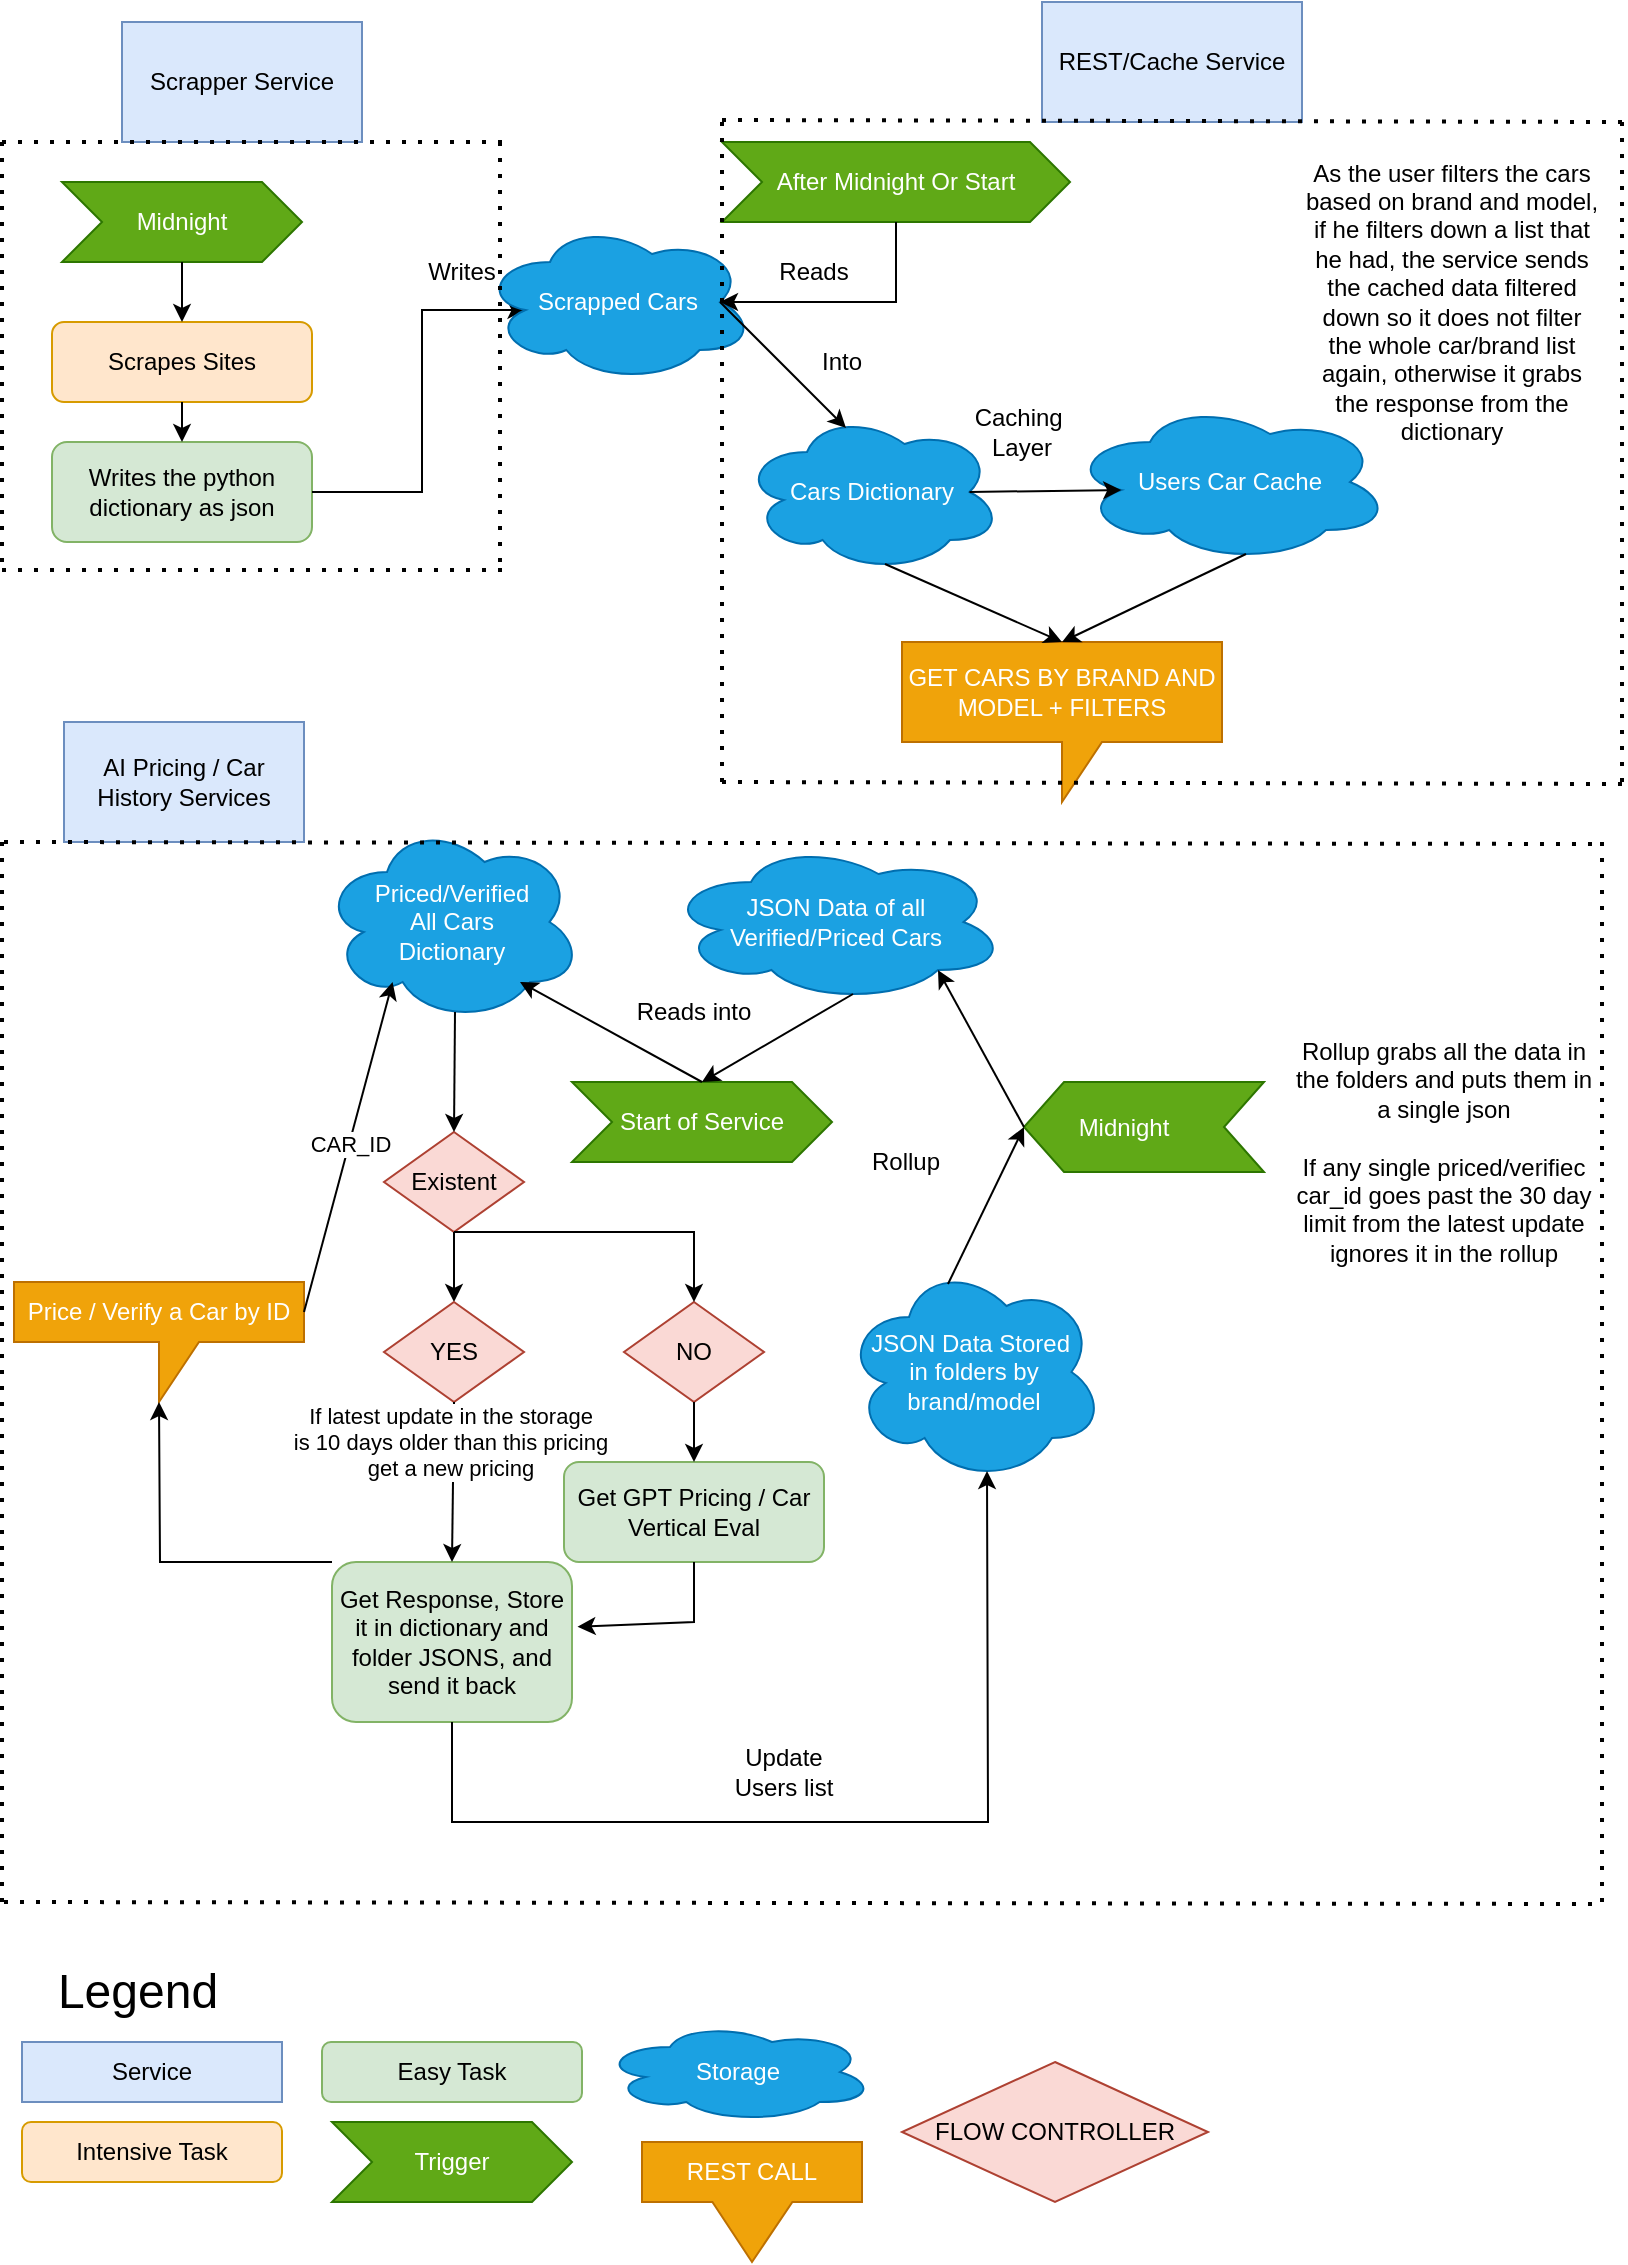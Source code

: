 <mxfile version="21.6.6" type="device">
  <diagram id="C5RBs43oDa-KdzZeNtuy" name="Page-1">
    <mxGraphModel dx="1050" dy="542" grid="1" gridSize="10" guides="1" tooltips="1" connect="1" arrows="1" fold="1" page="1" pageScale="1" pageWidth="827" pageHeight="1169" math="0" shadow="0">
      <root>
        <mxCell id="WIyWlLk6GJQsqaUBKTNV-0" />
        <mxCell id="WIyWlLk6GJQsqaUBKTNV-1" parent="WIyWlLk6GJQsqaUBKTNV-0" />
        <mxCell id="ZK7Wu08wTUD1ouKuM5rG-0" value="Scrapper Service" style="rounded=0;whiteSpace=wrap;html=1;fillColor=#dae8fc;strokeColor=#6c8ebf;" vertex="1" parent="WIyWlLk6GJQsqaUBKTNV-1">
          <mxGeometry x="70" y="20" width="120" height="60" as="geometry" />
        </mxCell>
        <mxCell id="ZK7Wu08wTUD1ouKuM5rG-2" value="Midnight" style="shape=step;perimeter=stepPerimeter;whiteSpace=wrap;html=1;fixedSize=1;fillColor=#60a917;strokeColor=#2D7600;fontColor=#ffffff;" vertex="1" parent="WIyWlLk6GJQsqaUBKTNV-1">
          <mxGeometry x="40" y="100" width="120" height="40" as="geometry" />
        </mxCell>
        <mxCell id="ZK7Wu08wTUD1ouKuM5rG-5" value="Scrapes Sites" style="rounded=1;whiteSpace=wrap;html=1;fillColor=#ffe6cc;strokeColor=#d79b00;" vertex="1" parent="WIyWlLk6GJQsqaUBKTNV-1">
          <mxGeometry x="35" y="170" width="130" height="40" as="geometry" />
        </mxCell>
        <mxCell id="ZK7Wu08wTUD1ouKuM5rG-6" value="" style="endArrow=classic;html=1;rounded=0;exitX=0.5;exitY=1;exitDx=0;exitDy=0;entryX=0.5;entryY=0;entryDx=0;entryDy=0;" edge="1" parent="WIyWlLk6GJQsqaUBKTNV-1" source="ZK7Wu08wTUD1ouKuM5rG-2" target="ZK7Wu08wTUD1ouKuM5rG-5">
          <mxGeometry width="50" height="50" relative="1" as="geometry">
            <mxPoint x="390" y="310" as="sourcePoint" />
            <mxPoint x="440" y="260" as="targetPoint" />
          </mxGeometry>
        </mxCell>
        <mxCell id="ZK7Wu08wTUD1ouKuM5rG-7" value="Writes the python dictionary as json" style="rounded=1;whiteSpace=wrap;html=1;fillColor=#d5e8d4;strokeColor=#82b366;" vertex="1" parent="WIyWlLk6GJQsqaUBKTNV-1">
          <mxGeometry x="35" y="230" width="130" height="50" as="geometry" />
        </mxCell>
        <mxCell id="ZK7Wu08wTUD1ouKuM5rG-8" value="" style="endArrow=classic;html=1;rounded=0;exitX=0.5;exitY=1;exitDx=0;exitDy=0;entryX=0.5;entryY=0;entryDx=0;entryDy=0;" edge="1" parent="WIyWlLk6GJQsqaUBKTNV-1" source="ZK7Wu08wTUD1ouKuM5rG-5" target="ZK7Wu08wTUD1ouKuM5rG-7">
          <mxGeometry width="50" height="50" relative="1" as="geometry">
            <mxPoint x="390" y="310" as="sourcePoint" />
            <mxPoint x="440" y="260" as="targetPoint" />
          </mxGeometry>
        </mxCell>
        <mxCell id="ZK7Wu08wTUD1ouKuM5rG-9" value="" style="endArrow=classic;html=1;rounded=0;exitX=1;exitY=0.5;exitDx=0;exitDy=0;entryX=0.16;entryY=0.55;entryDx=0;entryDy=0;entryPerimeter=0;" edge="1" parent="WIyWlLk6GJQsqaUBKTNV-1" source="ZK7Wu08wTUD1ouKuM5rG-7" target="ZK7Wu08wTUD1ouKuM5rG-10">
          <mxGeometry width="50" height="50" relative="1" as="geometry">
            <mxPoint x="390" y="310" as="sourcePoint" />
            <mxPoint x="300" y="40" as="targetPoint" />
            <Array as="points">
              <mxPoint x="220" y="255" />
              <mxPoint x="220" y="164" />
            </Array>
          </mxGeometry>
        </mxCell>
        <mxCell id="ZK7Wu08wTUD1ouKuM5rG-10" value="Scrapped Cars" style="ellipse;shape=cloud;whiteSpace=wrap;html=1;fillColor=#1ba1e2;fontColor=#ffffff;strokeColor=#006EAF;" vertex="1" parent="WIyWlLk6GJQsqaUBKTNV-1">
          <mxGeometry x="250" y="120" width="136" height="80" as="geometry" />
        </mxCell>
        <mxCell id="ZK7Wu08wTUD1ouKuM5rG-11" value="REST/Cache Service" style="rounded=0;whiteSpace=wrap;html=1;fillColor=#dae8fc;strokeColor=#6c8ebf;" vertex="1" parent="WIyWlLk6GJQsqaUBKTNV-1">
          <mxGeometry x="530" y="10" width="130" height="60" as="geometry" />
        </mxCell>
        <mxCell id="ZK7Wu08wTUD1ouKuM5rG-12" value="After Midnight Or Start" style="shape=step;perimeter=stepPerimeter;whiteSpace=wrap;html=1;fixedSize=1;fillColor=#60a917;strokeColor=#2D7600;fontColor=#ffffff;" vertex="1" parent="WIyWlLk6GJQsqaUBKTNV-1">
          <mxGeometry x="370" y="80" width="174" height="40" as="geometry" />
        </mxCell>
        <mxCell id="ZK7Wu08wTUD1ouKuM5rG-13" value="" style="endArrow=classic;html=1;rounded=0;exitX=0.5;exitY=1;exitDx=0;exitDy=0;entryX=0.875;entryY=0.5;entryDx=0;entryDy=0;entryPerimeter=0;" edge="1" parent="WIyWlLk6GJQsqaUBKTNV-1" source="ZK7Wu08wTUD1ouKuM5rG-12" target="ZK7Wu08wTUD1ouKuM5rG-10">
          <mxGeometry width="50" height="50" relative="1" as="geometry">
            <mxPoint x="390" y="310" as="sourcePoint" />
            <mxPoint x="458" y="200" as="targetPoint" />
            <Array as="points">
              <mxPoint x="457" y="160" />
            </Array>
          </mxGeometry>
        </mxCell>
        <mxCell id="ZK7Wu08wTUD1ouKuM5rG-14" value="Reads" style="text;html=1;strokeColor=none;fillColor=none;align=center;verticalAlign=middle;whiteSpace=wrap;rounded=0;" vertex="1" parent="WIyWlLk6GJQsqaUBKTNV-1">
          <mxGeometry x="386" y="130" width="60" height="30" as="geometry" />
        </mxCell>
        <mxCell id="ZK7Wu08wTUD1ouKuM5rG-15" value="Writes" style="text;html=1;strokeColor=none;fillColor=none;align=center;verticalAlign=middle;whiteSpace=wrap;rounded=0;" vertex="1" parent="WIyWlLk6GJQsqaUBKTNV-1">
          <mxGeometry x="210" y="130" width="60" height="30" as="geometry" />
        </mxCell>
        <mxCell id="ZK7Wu08wTUD1ouKuM5rG-16" value="Users Car Cache" style="ellipse;shape=cloud;whiteSpace=wrap;html=1;fillColor=#1ba1e2;fontColor=#ffffff;strokeColor=#006EAF;" vertex="1" parent="WIyWlLk6GJQsqaUBKTNV-1">
          <mxGeometry x="544" y="210" width="160" height="80" as="geometry" />
        </mxCell>
        <mxCell id="ZK7Wu08wTUD1ouKuM5rG-17" value="Cars Dictionary" style="ellipse;shape=cloud;whiteSpace=wrap;html=1;fillColor=#1ba1e2;fontColor=#ffffff;strokeColor=#006EAF;" vertex="1" parent="WIyWlLk6GJQsqaUBKTNV-1">
          <mxGeometry x="380" y="215" width="130" height="80" as="geometry" />
        </mxCell>
        <mxCell id="ZK7Wu08wTUD1ouKuM5rG-18" value="" style="endArrow=classic;html=1;rounded=0;exitX=0.875;exitY=0.5;exitDx=0;exitDy=0;exitPerimeter=0;entryX=0.4;entryY=0.1;entryDx=0;entryDy=0;entryPerimeter=0;" edge="1" parent="WIyWlLk6GJQsqaUBKTNV-1" source="ZK7Wu08wTUD1ouKuM5rG-10" target="ZK7Wu08wTUD1ouKuM5rG-17">
          <mxGeometry width="50" height="50" relative="1" as="geometry">
            <mxPoint x="390" y="210" as="sourcePoint" />
            <mxPoint x="440" y="160" as="targetPoint" />
          </mxGeometry>
        </mxCell>
        <mxCell id="ZK7Wu08wTUD1ouKuM5rG-19" value="Into" style="text;html=1;strokeColor=none;fillColor=none;align=center;verticalAlign=middle;whiteSpace=wrap;rounded=0;" vertex="1" parent="WIyWlLk6GJQsqaUBKTNV-1">
          <mxGeometry x="400" y="175" width="60" height="30" as="geometry" />
        </mxCell>
        <mxCell id="ZK7Wu08wTUD1ouKuM5rG-20" value="" style="endArrow=classic;html=1;rounded=0;exitX=0.875;exitY=0.5;exitDx=0;exitDy=0;exitPerimeter=0;entryX=0.16;entryY=0.55;entryDx=0;entryDy=0;entryPerimeter=0;" edge="1" parent="WIyWlLk6GJQsqaUBKTNV-1" source="ZK7Wu08wTUD1ouKuM5rG-17" target="ZK7Wu08wTUD1ouKuM5rG-16">
          <mxGeometry width="50" height="50" relative="1" as="geometry">
            <mxPoint x="390" y="210" as="sourcePoint" />
            <mxPoint x="440" y="160" as="targetPoint" />
          </mxGeometry>
        </mxCell>
        <mxCell id="ZK7Wu08wTUD1ouKuM5rG-21" value="Caching&amp;nbsp;&lt;br&gt;Layer" style="text;html=1;strokeColor=none;fillColor=none;align=center;verticalAlign=middle;whiteSpace=wrap;rounded=0;" vertex="1" parent="WIyWlLk6GJQsqaUBKTNV-1">
          <mxGeometry x="490" y="210" width="60" height="30" as="geometry" />
        </mxCell>
        <mxCell id="ZK7Wu08wTUD1ouKuM5rG-22" value="As the user filters the cars based on brand and model, if he filters down a list that he had, the service sends the cached data filtered down so it does not filter the whole car/brand list again, otherwise it grabs the response from the dictionary" style="text;html=1;strokeColor=none;fillColor=none;align=center;verticalAlign=middle;whiteSpace=wrap;rounded=0;" vertex="1" parent="WIyWlLk6GJQsqaUBKTNV-1">
          <mxGeometry x="660" y="90" width="150" height="140" as="geometry" />
        </mxCell>
        <mxCell id="ZK7Wu08wTUD1ouKuM5rG-23" value="GET CARS BY BRAND AND MODEL + FILTERS" style="shape=callout;whiteSpace=wrap;html=1;perimeter=calloutPerimeter;fillColor=#f0a30a;fontColor=#FFFFFF;strokeColor=#BD7000;" vertex="1" parent="WIyWlLk6GJQsqaUBKTNV-1">
          <mxGeometry x="460" y="330" width="160" height="80" as="geometry" />
        </mxCell>
        <mxCell id="ZK7Wu08wTUD1ouKuM5rG-26" value="" style="endArrow=classic;html=1;rounded=0;exitX=0.55;exitY=0.95;exitDx=0;exitDy=0;exitPerimeter=0;entryX=0.5;entryY=0;entryDx=0;entryDy=0;entryPerimeter=0;" edge="1" parent="WIyWlLk6GJQsqaUBKTNV-1" source="ZK7Wu08wTUD1ouKuM5rG-17" target="ZK7Wu08wTUD1ouKuM5rG-23">
          <mxGeometry width="50" height="50" relative="1" as="geometry">
            <mxPoint x="390" y="410" as="sourcePoint" />
            <mxPoint x="440" y="360" as="targetPoint" />
          </mxGeometry>
        </mxCell>
        <mxCell id="ZK7Wu08wTUD1ouKuM5rG-27" value="" style="endArrow=classic;html=1;rounded=0;exitX=0.55;exitY=0.95;exitDx=0;exitDy=0;exitPerimeter=0;entryX=0.5;entryY=0;entryDx=0;entryDy=0;entryPerimeter=0;" edge="1" parent="WIyWlLk6GJQsqaUBKTNV-1" source="ZK7Wu08wTUD1ouKuM5rG-16" target="ZK7Wu08wTUD1ouKuM5rG-23">
          <mxGeometry width="50" height="50" relative="1" as="geometry">
            <mxPoint x="390" y="410" as="sourcePoint" />
            <mxPoint x="440" y="360" as="targetPoint" />
          </mxGeometry>
        </mxCell>
        <mxCell id="ZK7Wu08wTUD1ouKuM5rG-28" value="Service" style="rounded=0;whiteSpace=wrap;html=1;fillColor=#dae8fc;strokeColor=#6c8ebf;" vertex="1" parent="WIyWlLk6GJQsqaUBKTNV-1">
          <mxGeometry x="20" y="1030" width="130" height="30" as="geometry" />
        </mxCell>
        <mxCell id="ZK7Wu08wTUD1ouKuM5rG-29" value="Intensive Task" style="rounded=1;whiteSpace=wrap;html=1;fillColor=#ffe6cc;strokeColor=#d79b00;" vertex="1" parent="WIyWlLk6GJQsqaUBKTNV-1">
          <mxGeometry x="20" y="1070" width="130" height="30" as="geometry" />
        </mxCell>
        <mxCell id="ZK7Wu08wTUD1ouKuM5rG-30" value="Easy Task" style="rounded=1;whiteSpace=wrap;html=1;fillColor=#d5e8d4;strokeColor=#82b366;" vertex="1" parent="WIyWlLk6GJQsqaUBKTNV-1">
          <mxGeometry x="170" y="1030" width="130" height="30" as="geometry" />
        </mxCell>
        <mxCell id="ZK7Wu08wTUD1ouKuM5rG-31" value="Trigger" style="shape=step;perimeter=stepPerimeter;whiteSpace=wrap;html=1;fixedSize=1;fillColor=#60a917;strokeColor=#2D7600;fontColor=#ffffff;" vertex="1" parent="WIyWlLk6GJQsqaUBKTNV-1">
          <mxGeometry x="175" y="1070" width="120" height="40" as="geometry" />
        </mxCell>
        <mxCell id="ZK7Wu08wTUD1ouKuM5rG-32" value="Storage" style="ellipse;shape=cloud;whiteSpace=wrap;html=1;fillColor=#1ba1e2;fontColor=#ffffff;strokeColor=#006EAF;" vertex="1" parent="WIyWlLk6GJQsqaUBKTNV-1">
          <mxGeometry x="310" y="1020" width="136" height="50" as="geometry" />
        </mxCell>
        <mxCell id="ZK7Wu08wTUD1ouKuM5rG-33" value="REST CALL" style="shape=callout;whiteSpace=wrap;html=1;perimeter=calloutPerimeter;fillColor=#f0a30a;fontColor=#FFFFFF;strokeColor=#BD7000;size=30;position=0.32;position2=0.5;base=40;" vertex="1" parent="WIyWlLk6GJQsqaUBKTNV-1">
          <mxGeometry x="330" y="1080" width="110" height="60" as="geometry" />
        </mxCell>
        <mxCell id="ZK7Wu08wTUD1ouKuM5rG-34" value="Legend" style="text;html=1;strokeColor=none;fillColor=none;align=center;verticalAlign=middle;whiteSpace=wrap;rounded=0;fontSize=24;" vertex="1" parent="WIyWlLk6GJQsqaUBKTNV-1">
          <mxGeometry x="47.5" y="990" width="60" height="30" as="geometry" />
        </mxCell>
        <mxCell id="ZK7Wu08wTUD1ouKuM5rG-35" value="AI Pricing / Car History Services" style="rounded=0;whiteSpace=wrap;html=1;fillColor=#dae8fc;strokeColor=#6c8ebf;" vertex="1" parent="WIyWlLk6GJQsqaUBKTNV-1">
          <mxGeometry x="41" y="370" width="120" height="60" as="geometry" />
        </mxCell>
        <mxCell id="ZK7Wu08wTUD1ouKuM5rG-36" value="Price / Verify a Car by ID" style="shape=callout;whiteSpace=wrap;html=1;perimeter=calloutPerimeter;fillColor=#f0a30a;fontColor=#FFFFFF;strokeColor=#BD7000;" vertex="1" parent="WIyWlLk6GJQsqaUBKTNV-1">
          <mxGeometry x="16" y="650" width="145" height="60" as="geometry" />
        </mxCell>
        <mxCell id="ZK7Wu08wTUD1ouKuM5rG-38" value="Priced/Verified &lt;br&gt;All Cars&lt;br&gt;Dictionary" style="ellipse;shape=cloud;whiteSpace=wrap;html=1;fillColor=#1ba1e2;fontColor=#ffffff;strokeColor=#006EAF;" vertex="1" parent="WIyWlLk6GJQsqaUBKTNV-1">
          <mxGeometry x="170" y="420" width="130" height="100" as="geometry" />
        </mxCell>
        <mxCell id="ZK7Wu08wTUD1ouKuM5rG-39" value="JSON Data Stored&amp;nbsp;&lt;br&gt;in folders by brand/model" style="ellipse;shape=cloud;whiteSpace=wrap;html=1;fillColor=#1ba1e2;fontColor=#ffffff;strokeColor=#006EAF;" vertex="1" parent="WIyWlLk6GJQsqaUBKTNV-1">
          <mxGeometry x="431" y="640" width="130" height="110" as="geometry" />
        </mxCell>
        <mxCell id="ZK7Wu08wTUD1ouKuM5rG-40" value="JSON Data of all&lt;br&gt;Verified/Priced Cars" style="ellipse;shape=cloud;whiteSpace=wrap;html=1;fillColor=#1ba1e2;fontColor=#ffffff;strokeColor=#006EAF;" vertex="1" parent="WIyWlLk6GJQsqaUBKTNV-1">
          <mxGeometry x="342" y="430" width="170" height="80" as="geometry" />
        </mxCell>
        <mxCell id="ZK7Wu08wTUD1ouKuM5rG-41" value="Start of Service" style="shape=step;perimeter=stepPerimeter;whiteSpace=wrap;html=1;fixedSize=1;fillColor=#60a917;strokeColor=#2D7600;fontColor=#ffffff;" vertex="1" parent="WIyWlLk6GJQsqaUBKTNV-1">
          <mxGeometry x="295" y="550" width="130" height="40" as="geometry" />
        </mxCell>
        <mxCell id="ZK7Wu08wTUD1ouKuM5rG-45" value="" style="endArrow=classic;html=1;rounded=0;exitX=0.55;exitY=0.95;exitDx=0;exitDy=0;exitPerimeter=0;entryX=0.5;entryY=0;entryDx=0;entryDy=0;" edge="1" parent="WIyWlLk6GJQsqaUBKTNV-1" source="ZK7Wu08wTUD1ouKuM5rG-40" target="ZK7Wu08wTUD1ouKuM5rG-41">
          <mxGeometry width="50" height="50" relative="1" as="geometry">
            <mxPoint x="401" y="450" as="sourcePoint" />
            <mxPoint x="321" y="530" as="targetPoint" />
          </mxGeometry>
        </mxCell>
        <mxCell id="ZK7Wu08wTUD1ouKuM5rG-46" value="" style="endArrow=classic;html=1;rounded=0;entryX=0.8;entryY=0.8;entryDx=0;entryDy=0;entryPerimeter=0;exitX=0.5;exitY=0;exitDx=0;exitDy=0;" edge="1" parent="WIyWlLk6GJQsqaUBKTNV-1" source="ZK7Wu08wTUD1ouKuM5rG-41">
          <mxGeometry width="50" height="50" relative="1" as="geometry">
            <mxPoint x="321" y="550" as="sourcePoint" />
            <mxPoint x="269" y="500" as="targetPoint" />
          </mxGeometry>
        </mxCell>
        <mxCell id="ZK7Wu08wTUD1ouKuM5rG-47" value="Reads into" style="text;html=1;strokeColor=none;fillColor=none;align=center;verticalAlign=middle;whiteSpace=wrap;rounded=0;" vertex="1" parent="WIyWlLk6GJQsqaUBKTNV-1">
          <mxGeometry x="326" y="500" width="60" height="30" as="geometry" />
        </mxCell>
        <mxCell id="ZK7Wu08wTUD1ouKuM5rG-48" value="Existent" style="rhombus;whiteSpace=wrap;html=1;fillColor=#fad9d5;strokeColor=#ae4132;" vertex="1" parent="WIyWlLk6GJQsqaUBKTNV-1">
          <mxGeometry x="201" y="575" width="70" height="50" as="geometry" />
        </mxCell>
        <mxCell id="ZK7Wu08wTUD1ouKuM5rG-49" value="" style="endArrow=classic;html=1;rounded=0;exitX=0;exitY=0;exitDx=145;exitDy=15;exitPerimeter=0;entryX=0.31;entryY=0.8;entryDx=0;entryDy=0;entryPerimeter=0;" edge="1" parent="WIyWlLk6GJQsqaUBKTNV-1" source="ZK7Wu08wTUD1ouKuM5rG-36">
          <mxGeometry width="50" height="50" relative="1" as="geometry">
            <mxPoint x="401" y="670" as="sourcePoint" />
            <mxPoint x="205.3" y="500" as="targetPoint" />
          </mxGeometry>
        </mxCell>
        <mxCell id="ZK7Wu08wTUD1ouKuM5rG-50" value="CAR_ID" style="edgeLabel;html=1;align=center;verticalAlign=middle;resizable=0;points=[];" vertex="1" connectable="0" parent="ZK7Wu08wTUD1ouKuM5rG-49">
          <mxGeometry x="0.027" relative="1" as="geometry">
            <mxPoint as="offset" />
          </mxGeometry>
        </mxCell>
        <mxCell id="ZK7Wu08wTUD1ouKuM5rG-51" value="" style="endArrow=classic;html=1;rounded=0;exitX=0.55;exitY=0.95;exitDx=0;exitDy=0;exitPerimeter=0;entryX=0.5;entryY=0;entryDx=0;entryDy=0;" edge="1" parent="WIyWlLk6GJQsqaUBKTNV-1" target="ZK7Wu08wTUD1ouKuM5rG-48">
          <mxGeometry width="50" height="50" relative="1" as="geometry">
            <mxPoint x="236.5" y="515" as="sourcePoint" />
            <mxPoint x="451" y="420" as="targetPoint" />
          </mxGeometry>
        </mxCell>
        <mxCell id="ZK7Wu08wTUD1ouKuM5rG-53" value="FLOW CONTROLLER" style="rhombus;whiteSpace=wrap;html=1;fillColor=#fad9d5;strokeColor=#ae4132;" vertex="1" parent="WIyWlLk6GJQsqaUBKTNV-1">
          <mxGeometry x="460" y="1040" width="153" height="70" as="geometry" />
        </mxCell>
        <mxCell id="ZK7Wu08wTUD1ouKuM5rG-55" value="" style="endArrow=classic;html=1;rounded=0;exitX=0.5;exitY=1;exitDx=0;exitDy=0;entryX=0.5;entryY=0;entryDx=0;entryDy=0;" edge="1" parent="WIyWlLk6GJQsqaUBKTNV-1" source="ZK7Wu08wTUD1ouKuM5rG-48" target="ZK7Wu08wTUD1ouKuM5rG-56">
          <mxGeometry width="50" height="50" relative="1" as="geometry">
            <mxPoint x="401" y="650" as="sourcePoint" />
            <mxPoint x="201" y="700" as="targetPoint" />
          </mxGeometry>
        </mxCell>
        <mxCell id="ZK7Wu08wTUD1ouKuM5rG-56" value="YES" style="rhombus;whiteSpace=wrap;html=1;fillColor=#fad9d5;strokeColor=#ae4132;" vertex="1" parent="WIyWlLk6GJQsqaUBKTNV-1">
          <mxGeometry x="201" y="660" width="70" height="50" as="geometry" />
        </mxCell>
        <mxCell id="ZK7Wu08wTUD1ouKuM5rG-57" value="NO" style="rhombus;whiteSpace=wrap;html=1;fillColor=#fad9d5;strokeColor=#ae4132;" vertex="1" parent="WIyWlLk6GJQsqaUBKTNV-1">
          <mxGeometry x="321" y="660" width="70" height="50" as="geometry" />
        </mxCell>
        <mxCell id="ZK7Wu08wTUD1ouKuM5rG-59" value="" style="endArrow=classic;html=1;rounded=0;exitX=0.5;exitY=1;exitDx=0;exitDy=0;entryX=0.5;entryY=0;entryDx=0;entryDy=0;" edge="1" parent="WIyWlLk6GJQsqaUBKTNV-1" source="ZK7Wu08wTUD1ouKuM5rG-48" target="ZK7Wu08wTUD1ouKuM5rG-57">
          <mxGeometry width="50" height="50" relative="1" as="geometry">
            <mxPoint x="401" y="650" as="sourcePoint" />
            <mxPoint x="451" y="600" as="targetPoint" />
            <Array as="points">
              <mxPoint x="356" y="625" />
            </Array>
          </mxGeometry>
        </mxCell>
        <mxCell id="ZK7Wu08wTUD1ouKuM5rG-63" value="Get Response, Store it in dictionary and folder JSONS, and send it back" style="rounded=1;whiteSpace=wrap;html=1;fillColor=#d5e8d4;strokeColor=#82b366;" vertex="1" parent="WIyWlLk6GJQsqaUBKTNV-1">
          <mxGeometry x="175" y="790" width="120" height="80" as="geometry" />
        </mxCell>
        <mxCell id="ZK7Wu08wTUD1ouKuM5rG-64" value="" style="endArrow=classic;html=1;rounded=0;exitX=0.5;exitY=1;exitDx=0;exitDy=0;entryX=0.5;entryY=0;entryDx=0;entryDy=0;" edge="1" parent="WIyWlLk6GJQsqaUBKTNV-1" source="ZK7Wu08wTUD1ouKuM5rG-56" target="ZK7Wu08wTUD1ouKuM5rG-63">
          <mxGeometry width="50" height="50" relative="1" as="geometry">
            <mxPoint x="236" y="740" as="sourcePoint" />
            <mxPoint x="451" y="600" as="targetPoint" />
          </mxGeometry>
        </mxCell>
        <mxCell id="ZK7Wu08wTUD1ouKuM5rG-91" value="If latest update in the storage&lt;br&gt;is 10 days older than this pricing&lt;br&gt;get a new pricing" style="edgeLabel;html=1;align=center;verticalAlign=middle;resizable=0;points=[];" vertex="1" connectable="0" parent="ZK7Wu08wTUD1ouKuM5rG-64">
          <mxGeometry x="-0.499" y="-2" relative="1" as="geometry">
            <mxPoint as="offset" />
          </mxGeometry>
        </mxCell>
        <mxCell id="ZK7Wu08wTUD1ouKuM5rG-65" value="Update Users list" style="text;html=1;strokeColor=none;fillColor=none;align=center;verticalAlign=middle;whiteSpace=wrap;rounded=0;" vertex="1" parent="WIyWlLk6GJQsqaUBKTNV-1">
          <mxGeometry x="371" y="880" width="60" height="30" as="geometry" />
        </mxCell>
        <mxCell id="ZK7Wu08wTUD1ouKuM5rG-66" value="Get GPT Pricing / Car Vertical Eval" style="rounded=1;whiteSpace=wrap;html=1;fillColor=#d5e8d4;strokeColor=#82b366;" vertex="1" parent="WIyWlLk6GJQsqaUBKTNV-1">
          <mxGeometry x="291" y="740" width="130" height="50" as="geometry" />
        </mxCell>
        <mxCell id="ZK7Wu08wTUD1ouKuM5rG-67" value="" style="endArrow=classic;html=1;rounded=0;exitX=0.5;exitY=1;exitDx=0;exitDy=0;entryX=0.5;entryY=0;entryDx=0;entryDy=0;" edge="1" parent="WIyWlLk6GJQsqaUBKTNV-1" source="ZK7Wu08wTUD1ouKuM5rG-57" target="ZK7Wu08wTUD1ouKuM5rG-66">
          <mxGeometry width="50" height="50" relative="1" as="geometry">
            <mxPoint x="401" y="650" as="sourcePoint" />
            <mxPoint x="451" y="600" as="targetPoint" />
          </mxGeometry>
        </mxCell>
        <mxCell id="ZK7Wu08wTUD1ouKuM5rG-68" value="" style="endArrow=classic;html=1;rounded=0;exitX=0.5;exitY=1;exitDx=0;exitDy=0;entryX=1.023;entryY=0.405;entryDx=0;entryDy=0;entryPerimeter=0;" edge="1" parent="WIyWlLk6GJQsqaUBKTNV-1" source="ZK7Wu08wTUD1ouKuM5rG-66" target="ZK7Wu08wTUD1ouKuM5rG-63">
          <mxGeometry width="50" height="50" relative="1" as="geometry">
            <mxPoint x="401" y="650" as="sourcePoint" />
            <mxPoint x="451" y="600" as="targetPoint" />
            <Array as="points">
              <mxPoint x="356" y="820" />
            </Array>
          </mxGeometry>
        </mxCell>
        <mxCell id="ZK7Wu08wTUD1ouKuM5rG-69" value="" style="endArrow=classic;html=1;rounded=0;exitX=0;exitY=0;exitDx=0;exitDy=0;entryX=0;entryY=0;entryDx=72.5;entryDy=60;entryPerimeter=0;" edge="1" parent="WIyWlLk6GJQsqaUBKTNV-1" source="ZK7Wu08wTUD1ouKuM5rG-63" target="ZK7Wu08wTUD1ouKuM5rG-36">
          <mxGeometry width="50" height="50" relative="1" as="geometry">
            <mxPoint x="401" y="650" as="sourcePoint" />
            <mxPoint x="451" y="600" as="targetPoint" />
            <Array as="points">
              <mxPoint x="89" y="790" />
            </Array>
          </mxGeometry>
        </mxCell>
        <mxCell id="ZK7Wu08wTUD1ouKuM5rG-70" value="" style="endArrow=classic;html=1;rounded=0;exitX=0.5;exitY=1;exitDx=0;exitDy=0;entryX=0.55;entryY=0.95;entryDx=0;entryDy=0;entryPerimeter=0;" edge="1" parent="WIyWlLk6GJQsqaUBKTNV-1" source="ZK7Wu08wTUD1ouKuM5rG-63" target="ZK7Wu08wTUD1ouKuM5rG-39">
          <mxGeometry width="50" height="50" relative="1" as="geometry">
            <mxPoint x="401" y="750" as="sourcePoint" />
            <mxPoint x="451" y="700" as="targetPoint" />
            <Array as="points">
              <mxPoint x="235" y="920" />
              <mxPoint x="503" y="920" />
            </Array>
          </mxGeometry>
        </mxCell>
        <mxCell id="ZK7Wu08wTUD1ouKuM5rG-71" value="" style="shape=step;perimeter=stepPerimeter;whiteSpace=wrap;html=1;fixedSize=1;fillColor=#60a917;strokeColor=#2D7600;fontColor=#ffffff;rotation=-180;verticalAlign=middle;" vertex="1" parent="WIyWlLk6GJQsqaUBKTNV-1">
          <mxGeometry x="521" y="550" width="120" height="45" as="geometry" />
        </mxCell>
        <mxCell id="ZK7Wu08wTUD1ouKuM5rG-72" value="" style="endArrow=classic;html=1;rounded=0;exitX=0.4;exitY=0.1;exitDx=0;exitDy=0;exitPerimeter=0;entryX=1;entryY=0.5;entryDx=0;entryDy=0;" edge="1" parent="WIyWlLk6GJQsqaUBKTNV-1" source="ZK7Wu08wTUD1ouKuM5rG-39" target="ZK7Wu08wTUD1ouKuM5rG-71">
          <mxGeometry width="50" height="50" relative="1" as="geometry">
            <mxPoint x="401" y="640" as="sourcePoint" />
            <mxPoint x="451" y="590" as="targetPoint" />
          </mxGeometry>
        </mxCell>
        <mxCell id="ZK7Wu08wTUD1ouKuM5rG-73" value="" style="endArrow=classic;html=1;rounded=0;entryX=0.8;entryY=0.8;entryDx=0;entryDy=0;entryPerimeter=0;exitX=1;exitY=0.5;exitDx=0;exitDy=0;" edge="1" parent="WIyWlLk6GJQsqaUBKTNV-1" source="ZK7Wu08wTUD1ouKuM5rG-71" target="ZK7Wu08wTUD1ouKuM5rG-40">
          <mxGeometry width="50" height="50" relative="1" as="geometry">
            <mxPoint x="491" y="570" as="sourcePoint" />
            <mxPoint x="451" y="590" as="targetPoint" />
          </mxGeometry>
        </mxCell>
        <mxCell id="ZK7Wu08wTUD1ouKuM5rG-74" value="Rollup" style="text;html=1;strokeColor=none;fillColor=none;align=center;verticalAlign=middle;whiteSpace=wrap;rounded=0;" vertex="1" parent="WIyWlLk6GJQsqaUBKTNV-1">
          <mxGeometry x="432" y="575" width="60" height="30" as="geometry" />
        </mxCell>
        <mxCell id="ZK7Wu08wTUD1ouKuM5rG-75" value="Rollup grabs all the data in the folders and puts them in a single json&lt;br&gt;&lt;br&gt;If any single priced/verifiec car_id goes past the 30 day limit from the latest update ignores it in the rollup" style="text;html=1;strokeColor=none;fillColor=none;align=center;verticalAlign=middle;whiteSpace=wrap;rounded=0;" vertex="1" parent="WIyWlLk6GJQsqaUBKTNV-1">
          <mxGeometry x="651" y="480" width="160" height="210" as="geometry" />
        </mxCell>
        <mxCell id="ZK7Wu08wTUD1ouKuM5rG-76" value="Midnight" style="text;html=1;strokeColor=none;fillColor=none;align=center;verticalAlign=middle;whiteSpace=wrap;rounded=0;fontColor=#FFFFFF;" vertex="1" parent="WIyWlLk6GJQsqaUBKTNV-1">
          <mxGeometry x="541" y="557.5" width="60" height="30" as="geometry" />
        </mxCell>
        <mxCell id="ZK7Wu08wTUD1ouKuM5rG-77" value="" style="endArrow=none;dashed=1;html=1;dashPattern=1 3;strokeWidth=2;rounded=0;" edge="1" parent="WIyWlLk6GJQsqaUBKTNV-1">
          <mxGeometry width="50" height="50" relative="1" as="geometry">
            <mxPoint x="10" y="290" as="sourcePoint" />
            <mxPoint x="10" y="80" as="targetPoint" />
          </mxGeometry>
        </mxCell>
        <mxCell id="ZK7Wu08wTUD1ouKuM5rG-78" value="" style="endArrow=none;dashed=1;html=1;dashPattern=1 3;strokeWidth=2;rounded=0;" edge="1" parent="WIyWlLk6GJQsqaUBKTNV-1">
          <mxGeometry width="50" height="50" relative="1" as="geometry">
            <mxPoint x="10" y="80" as="sourcePoint" />
            <mxPoint x="260" y="80" as="targetPoint" />
          </mxGeometry>
        </mxCell>
        <mxCell id="ZK7Wu08wTUD1ouKuM5rG-79" value="" style="endArrow=none;dashed=1;html=1;dashPattern=1 3;strokeWidth=2;rounded=0;" edge="1" parent="WIyWlLk6GJQsqaUBKTNV-1">
          <mxGeometry width="50" height="50" relative="1" as="geometry">
            <mxPoint x="259" y="290" as="sourcePoint" />
            <mxPoint x="259" y="80" as="targetPoint" />
          </mxGeometry>
        </mxCell>
        <mxCell id="ZK7Wu08wTUD1ouKuM5rG-80" value="" style="endArrow=none;dashed=1;html=1;dashPattern=1 3;strokeWidth=2;rounded=0;" edge="1" parent="WIyWlLk6GJQsqaUBKTNV-1">
          <mxGeometry width="50" height="50" relative="1" as="geometry">
            <mxPoint x="10" y="294" as="sourcePoint" />
            <mxPoint x="260" y="294" as="targetPoint" />
          </mxGeometry>
        </mxCell>
        <mxCell id="ZK7Wu08wTUD1ouKuM5rG-81" value="" style="endArrow=none;dashed=1;html=1;dashPattern=1 3;strokeWidth=2;rounded=0;" edge="1" parent="WIyWlLk6GJQsqaUBKTNV-1">
          <mxGeometry width="50" height="50" relative="1" as="geometry">
            <mxPoint x="370" y="400" as="sourcePoint" />
            <mxPoint x="370" y="70" as="targetPoint" />
          </mxGeometry>
        </mxCell>
        <mxCell id="ZK7Wu08wTUD1ouKuM5rG-82" value="" style="endArrow=none;dashed=1;html=1;dashPattern=1 3;strokeWidth=2;rounded=0;" edge="1" parent="WIyWlLk6GJQsqaUBKTNV-1">
          <mxGeometry width="50" height="50" relative="1" as="geometry">
            <mxPoint x="370" y="69" as="sourcePoint" />
            <mxPoint x="820" y="70" as="targetPoint" />
          </mxGeometry>
        </mxCell>
        <mxCell id="ZK7Wu08wTUD1ouKuM5rG-83" value="" style="endArrow=none;dashed=1;html=1;dashPattern=1 3;strokeWidth=2;rounded=0;" edge="1" parent="WIyWlLk6GJQsqaUBKTNV-1">
          <mxGeometry width="50" height="50" relative="1" as="geometry">
            <mxPoint x="820" y="400" as="sourcePoint" />
            <mxPoint x="820" y="70" as="targetPoint" />
          </mxGeometry>
        </mxCell>
        <mxCell id="ZK7Wu08wTUD1ouKuM5rG-84" value="" style="endArrow=none;dashed=1;html=1;dashPattern=1 3;strokeWidth=2;rounded=0;" edge="1" parent="WIyWlLk6GJQsqaUBKTNV-1">
          <mxGeometry width="50" height="50" relative="1" as="geometry">
            <mxPoint x="370" y="400" as="sourcePoint" />
            <mxPoint x="820" y="401" as="targetPoint" />
          </mxGeometry>
        </mxCell>
        <mxCell id="ZK7Wu08wTUD1ouKuM5rG-85" value="" style="endArrow=none;dashed=1;html=1;dashPattern=1 3;strokeWidth=2;rounded=0;" edge="1" parent="WIyWlLk6GJQsqaUBKTNV-1">
          <mxGeometry width="50" height="50" relative="1" as="geometry">
            <mxPoint x="11" y="430" as="sourcePoint" />
            <mxPoint x="810" y="431" as="targetPoint" />
          </mxGeometry>
        </mxCell>
        <mxCell id="ZK7Wu08wTUD1ouKuM5rG-86" value="" style="endArrow=none;dashed=1;html=1;dashPattern=1 3;strokeWidth=2;rounded=0;" edge="1" parent="WIyWlLk6GJQsqaUBKTNV-1">
          <mxGeometry width="50" height="50" relative="1" as="geometry">
            <mxPoint x="810" y="960" as="sourcePoint" />
            <mxPoint x="810" y="430" as="targetPoint" />
          </mxGeometry>
        </mxCell>
        <mxCell id="ZK7Wu08wTUD1ouKuM5rG-87" value="" style="endArrow=none;dashed=1;html=1;dashPattern=1 3;strokeWidth=2;rounded=0;" edge="1" parent="WIyWlLk6GJQsqaUBKTNV-1">
          <mxGeometry width="50" height="50" relative="1" as="geometry">
            <mxPoint x="10" y="960" as="sourcePoint" />
            <mxPoint x="10" y="430" as="targetPoint" />
          </mxGeometry>
        </mxCell>
        <mxCell id="ZK7Wu08wTUD1ouKuM5rG-88" value="" style="endArrow=none;dashed=1;html=1;dashPattern=1 3;strokeWidth=2;rounded=0;" edge="1" parent="WIyWlLk6GJQsqaUBKTNV-1">
          <mxGeometry width="50" height="50" relative="1" as="geometry">
            <mxPoint x="11" y="960" as="sourcePoint" />
            <mxPoint x="810" y="961" as="targetPoint" />
          </mxGeometry>
        </mxCell>
        <mxCell id="ZK7Wu08wTUD1ouKuM5rG-90" value="" style="endArrow=classic;html=1;rounded=0;exitX=0.5;exitY=1;exitDx=0;exitDy=0;entryX=0.5;entryY=0;entryDx=0;entryDy=0;" edge="1" parent="WIyWlLk6GJQsqaUBKTNV-1" source="ZK7Wu08wTUD1ouKuM5rG-56">
          <mxGeometry width="50" height="50" relative="1" as="geometry">
            <mxPoint x="236" y="710" as="sourcePoint" />
            <mxPoint x="236" y="710" as="targetPoint" />
          </mxGeometry>
        </mxCell>
      </root>
    </mxGraphModel>
  </diagram>
</mxfile>
